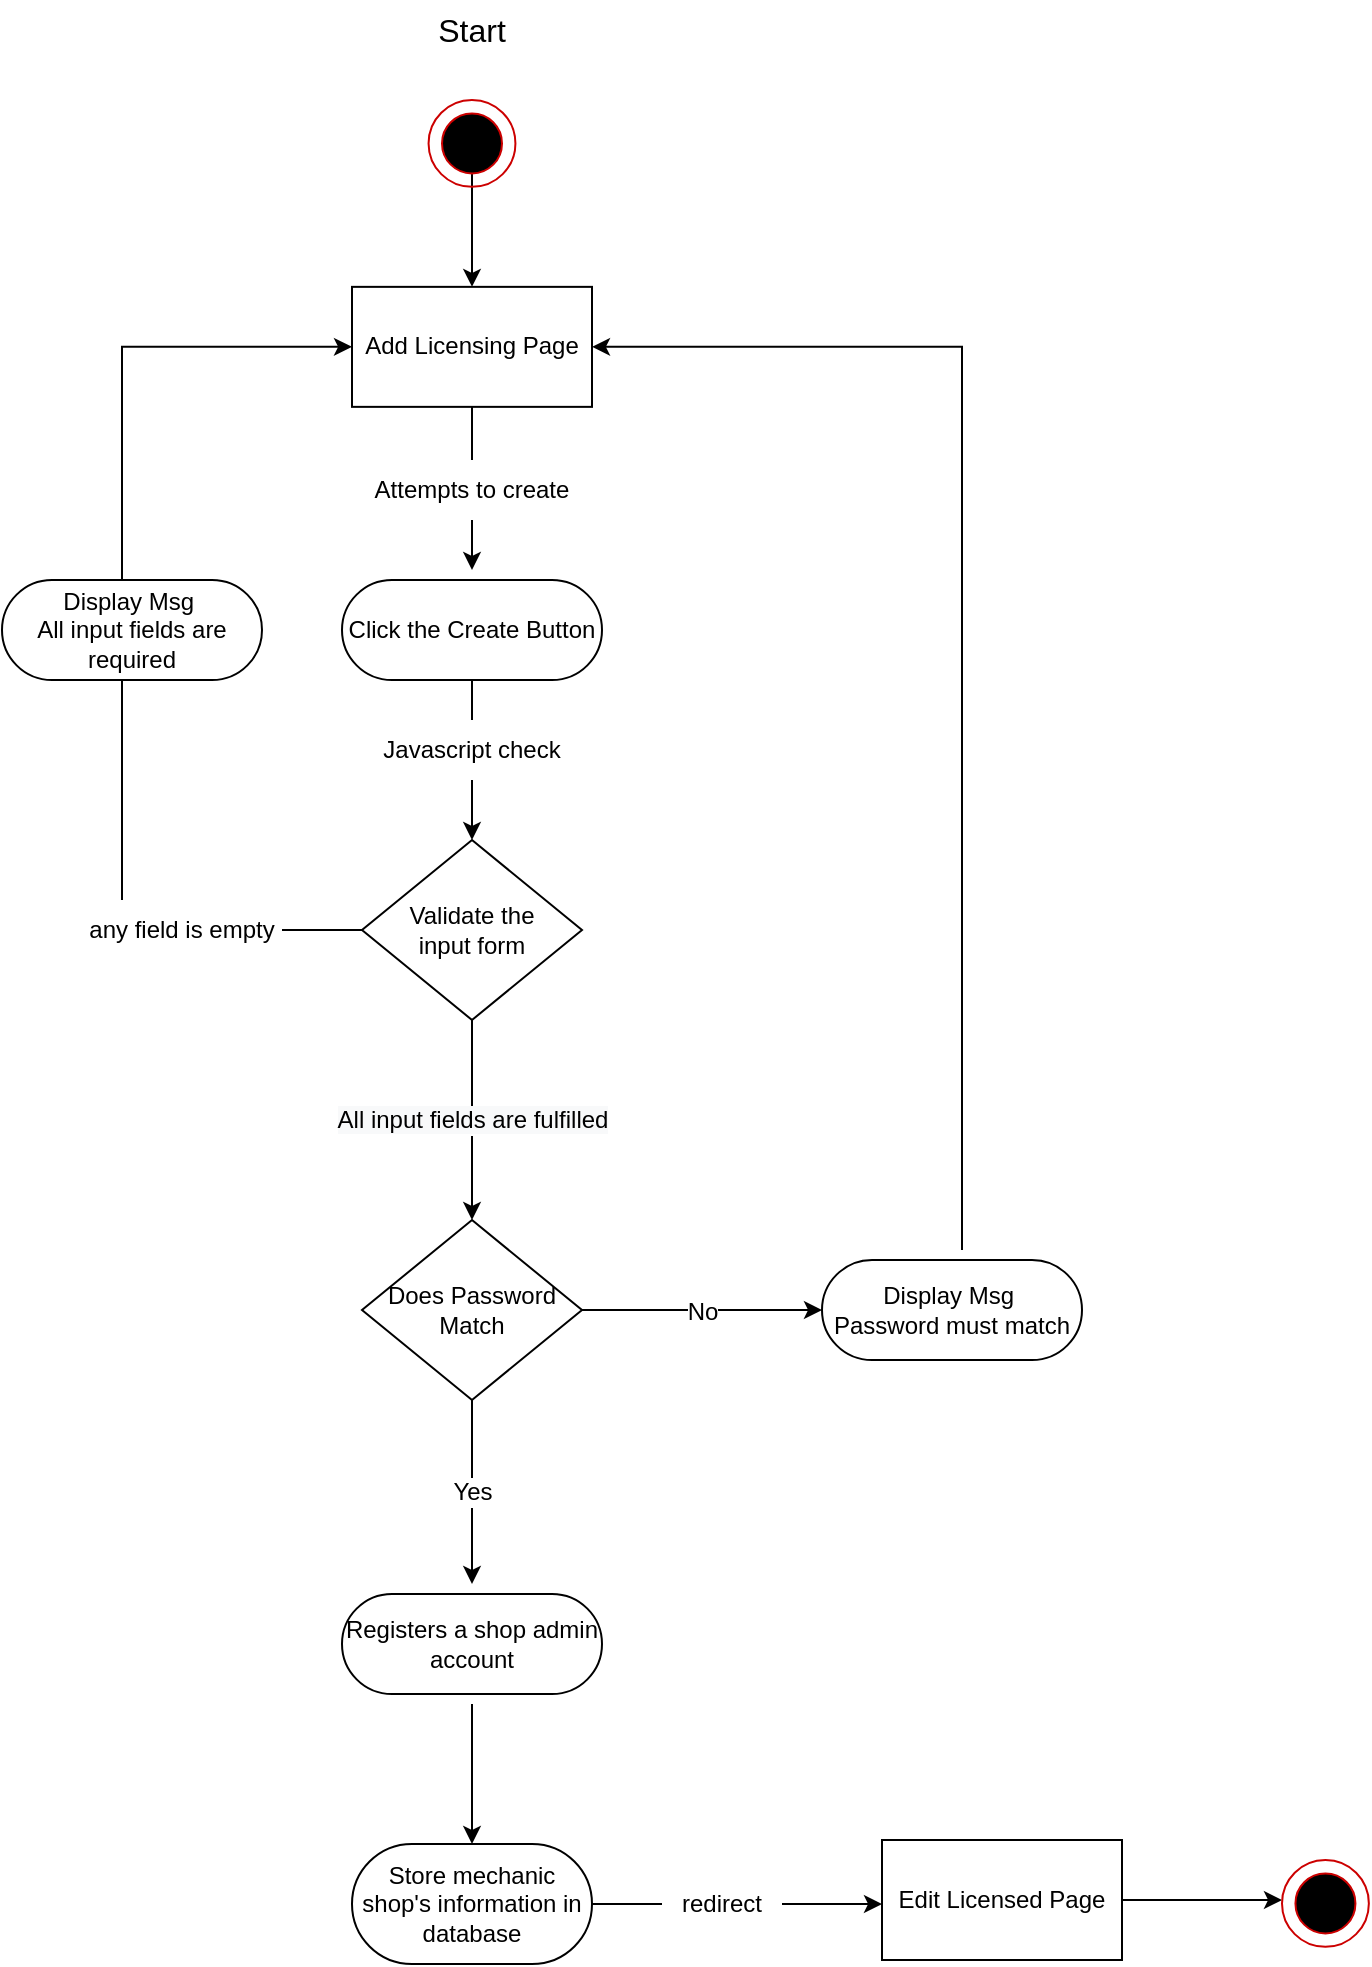 <mxfile version="20.2.3" type="device"><diagram id="Xf2E1u1W4AktfVjYD2Iz" name="Page-1"><mxGraphModel dx="782" dy="531" grid="1" gridSize="10" guides="1" tooltips="1" connect="1" arrows="1" fold="1" page="1" pageScale="1" pageWidth="2336" pageHeight="1654" math="0" shadow="0"><root><mxCell id="0"/><mxCell id="1" parent="0"/><mxCell id="W9J9LP8td58npqGqv68i-1" value="" style="edgeStyle=orthogonalEdgeStyle;rounded=0;orthogonalLoop=1;jettySize=auto;html=1;" edge="1" parent="1" source="W9J9LP8td58npqGqv68i-4"><mxGeometry relative="1" as="geometry"><mxPoint x="1115" y="203.43" as="targetPoint"/></mxGeometry></mxCell><mxCell id="W9J9LP8td58npqGqv68i-2" value="" style="group" vertex="1" connectable="0" parent="1"><mxGeometry x="1093.28" y="110" width="43.43" height="43.43" as="geometry"/></mxCell><mxCell id="W9J9LP8td58npqGqv68i-3" value="" style="ellipse;whiteSpace=wrap;html=1;aspect=fixed;fillColor=none;strokeColor=#CC0000;" vertex="1" parent="W9J9LP8td58npqGqv68i-2"><mxGeometry width="43.43" height="43.43" as="geometry"/></mxCell><mxCell id="W9J9LP8td58npqGqv68i-4" value="" style="ellipse;whiteSpace=wrap;html=1;aspect=fixed;fillColor=#000000;strokeColor=#CC0000;" vertex="1" parent="W9J9LP8td58npqGqv68i-2"><mxGeometry x="6.72" y="6.71" width="30" height="30" as="geometry"/></mxCell><mxCell id="W9J9LP8td58npqGqv68i-5" value="&lt;font style=&quot;font-size: 16px;&quot;&gt;Start&lt;/font&gt;" style="text;html=1;strokeColor=none;fillColor=none;align=center;verticalAlign=middle;whiteSpace=wrap;rounded=0;" vertex="1" parent="1"><mxGeometry x="1085" y="60" width="60" height="30" as="geometry"/></mxCell><mxCell id="W9J9LP8td58npqGqv68i-6" value="" style="edgeStyle=orthogonalEdgeStyle;rounded=0;orthogonalLoop=1;jettySize=auto;html=1;fontSize=12;startArrow=none;" edge="1" parent="1" source="W9J9LP8td58npqGqv68i-14" target="W9J9LP8td58npqGqv68i-13"><mxGeometry relative="1" as="geometry"/></mxCell><mxCell id="W9J9LP8td58npqGqv68i-7" value="Click the Create Button" style="rounded=1;whiteSpace=wrap;html=1;perimeterSpacing=5;arcSize=50;" vertex="1" parent="1"><mxGeometry x="1050" y="350" width="130" height="50" as="geometry"/></mxCell><mxCell id="W9J9LP8td58npqGqv68i-8" style="edgeStyle=orthogonalEdgeStyle;rounded=0;orthogonalLoop=1;jettySize=auto;html=1;fontSize=12;" edge="1" parent="1" source="W9J9LP8td58npqGqv68i-9" target="W9J9LP8td58npqGqv68i-7"><mxGeometry relative="1" as="geometry"/></mxCell><mxCell id="W9J9LP8td58npqGqv68i-9" value="Add Licensing Page" style="rounded=0;whiteSpace=wrap;html=1;" vertex="1" parent="1"><mxGeometry x="1055" y="203.43" width="120" height="60" as="geometry"/></mxCell><mxCell id="W9J9LP8td58npqGqv68i-10" value="Attempts to create" style="text;html=1;strokeColor=none;fillColor=default;align=center;verticalAlign=middle;whiteSpace=wrap;rounded=0;fontSize=12;" vertex="1" parent="1"><mxGeometry x="1065" y="290" width="100" height="30" as="geometry"/></mxCell><mxCell id="W9J9LP8td58npqGqv68i-11" style="edgeStyle=orthogonalEdgeStyle;rounded=0;orthogonalLoop=1;jettySize=auto;html=1;entryX=0;entryY=0.5;entryDx=0;entryDy=0;fontSize=12;startArrow=none;" edge="1" parent="1" source="W9J9LP8td58npqGqv68i-17" target="W9J9LP8td58npqGqv68i-9"><mxGeometry relative="1" as="geometry"><Array as="points"><mxPoint x="940" y="233"/></Array></mxGeometry></mxCell><mxCell id="W9J9LP8td58npqGqv68i-12" value="&lt;span style=&quot;background-color: rgb(248, 249, 250);&quot;&gt;All input fields are fulfilled&lt;/span&gt;" style="edgeStyle=orthogonalEdgeStyle;rounded=0;orthogonalLoop=1;jettySize=auto;html=1;fontSize=12;" edge="1" parent="1" source="W9J9LP8td58npqGqv68i-13" target="W9J9LP8td58npqGqv68i-21"><mxGeometry relative="1" as="geometry"/></mxCell><mxCell id="W9J9LP8td58npqGqv68i-13" value="Validate the &lt;br&gt;input form" style="rhombus;whiteSpace=wrap;html=1;fontSize=12;strokeColor=default;fillColor=default;" vertex="1" parent="1"><mxGeometry x="1060" y="480" width="110" height="90" as="geometry"/></mxCell><mxCell id="W9J9LP8td58npqGqv68i-14" value="Javascript check" style="text;html=1;strokeColor=none;fillColor=default;align=center;verticalAlign=middle;whiteSpace=wrap;rounded=0;fontSize=12;" vertex="1" parent="1"><mxGeometry x="1050" y="420" width="130" height="30" as="geometry"/></mxCell><mxCell id="W9J9LP8td58npqGqv68i-15" value="" style="edgeStyle=orthogonalEdgeStyle;rounded=0;orthogonalLoop=1;jettySize=auto;html=1;fontSize=12;endArrow=none;" edge="1" parent="1" source="W9J9LP8td58npqGqv68i-7" target="W9J9LP8td58npqGqv68i-14"><mxGeometry relative="1" as="geometry"><mxPoint x="1115" y="405" as="sourcePoint"/><mxPoint x="1115" y="470" as="targetPoint"/></mxGeometry></mxCell><mxCell id="W9J9LP8td58npqGqv68i-16" value="" style="edgeStyle=orthogonalEdgeStyle;rounded=0;orthogonalLoop=1;jettySize=auto;html=1;entryX=0;entryY=0.5;entryDx=0;entryDy=0;fontSize=12;endArrow=none;" edge="1" parent="1" source="W9J9LP8td58npqGqv68i-13" target="W9J9LP8td58npqGqv68i-17"><mxGeometry relative="1" as="geometry"><mxPoint x="1060" y="525" as="sourcePoint"/><mxPoint x="1055" y="233.43" as="targetPoint"/><Array as="points"><mxPoint x="940" y="525"/></Array></mxGeometry></mxCell><mxCell id="W9J9LP8td58npqGqv68i-17" value="any field is empty" style="text;html=1;strokeColor=none;fillColor=default;align=center;verticalAlign=middle;whiteSpace=wrap;rounded=0;fontSize=12;" vertex="1" parent="1"><mxGeometry x="920" y="510" width="100" height="30" as="geometry"/></mxCell><mxCell id="W9J9LP8td58npqGqv68i-18" value="Display Msg&amp;nbsp;&lt;br&gt;All input fields are required" style="rounded=1;whiteSpace=wrap;html=1;perimeterSpacing=5;arcSize=50;" vertex="1" parent="1"><mxGeometry x="880" y="350" width="130" height="50" as="geometry"/></mxCell><mxCell id="W9J9LP8td58npqGqv68i-19" value="No" style="edgeStyle=orthogonalEdgeStyle;rounded=0;orthogonalLoop=1;jettySize=auto;html=1;fontSize=12;" edge="1" parent="1" source="W9J9LP8td58npqGqv68i-21"><mxGeometry relative="1" as="geometry"><mxPoint x="1290" y="715" as="targetPoint"/></mxGeometry></mxCell><mxCell id="W9J9LP8td58npqGqv68i-20" value="Yes" style="edgeStyle=orthogonalEdgeStyle;rounded=0;orthogonalLoop=1;jettySize=auto;html=1;fontSize=12;" edge="1" parent="1" source="W9J9LP8td58npqGqv68i-21" target="W9J9LP8td58npqGqv68i-25"><mxGeometry relative="1" as="geometry"/></mxCell><mxCell id="W9J9LP8td58npqGqv68i-21" value="Does Password Match" style="rhombus;whiteSpace=wrap;html=1;fontSize=12;strokeColor=default;fillColor=default;" vertex="1" parent="1"><mxGeometry x="1060" y="670" width="110" height="90" as="geometry"/></mxCell><mxCell id="W9J9LP8td58npqGqv68i-22" style="edgeStyle=orthogonalEdgeStyle;rounded=0;orthogonalLoop=1;jettySize=auto;html=1;entryX=1;entryY=0.5;entryDx=0;entryDy=0;fontSize=12;" edge="1" parent="1" source="W9J9LP8td58npqGqv68i-23" target="W9J9LP8td58npqGqv68i-9"><mxGeometry relative="1" as="geometry"><Array as="points"><mxPoint x="1360" y="233"/></Array></mxGeometry></mxCell><mxCell id="W9J9LP8td58npqGqv68i-23" value="Display Msg&amp;nbsp;&lt;br&gt;Password must match" style="rounded=1;whiteSpace=wrap;html=1;perimeterSpacing=5;arcSize=50;" vertex="1" parent="1"><mxGeometry x="1290" y="690" width="130" height="50" as="geometry"/></mxCell><mxCell id="W9J9LP8td58npqGqv68i-24" value="" style="edgeStyle=orthogonalEdgeStyle;rounded=0;orthogonalLoop=1;jettySize=auto;html=1;fontSize=12;" edge="1" parent="1" source="W9J9LP8td58npqGqv68i-25" target="W9J9LP8td58npqGqv68i-27"><mxGeometry relative="1" as="geometry"/></mxCell><mxCell id="W9J9LP8td58npqGqv68i-25" value="Registers a shop admin account" style="rounded=1;whiteSpace=wrap;html=1;perimeterSpacing=5;arcSize=50;" vertex="1" parent="1"><mxGeometry x="1050" y="857" width="130" height="50" as="geometry"/></mxCell><mxCell id="W9J9LP8td58npqGqv68i-26" style="edgeStyle=orthogonalEdgeStyle;rounded=0;orthogonalLoop=1;jettySize=auto;html=1;fontSize=12;startArrow=none;" edge="1" parent="1" source="W9J9LP8td58npqGqv68i-28"><mxGeometry relative="1" as="geometry"><mxPoint x="1320" y="1012" as="targetPoint"/></mxGeometry></mxCell><mxCell id="W9J9LP8td58npqGqv68i-27" value="Store mechanic shop's information in database" style="whiteSpace=wrap;html=1;rounded=1;arcSize=50;" vertex="1" parent="1"><mxGeometry x="1055" y="982" width="120" height="60" as="geometry"/></mxCell><mxCell id="W9J9LP8td58npqGqv68i-28" value="redirect" style="text;html=1;strokeColor=none;fillColor=none;align=center;verticalAlign=middle;whiteSpace=wrap;rounded=0;fontSize=12;" vertex="1" parent="1"><mxGeometry x="1210" y="997" width="60" height="30" as="geometry"/></mxCell><mxCell id="W9J9LP8td58npqGqv68i-29" value="" style="edgeStyle=orthogonalEdgeStyle;rounded=0;orthogonalLoop=1;jettySize=auto;html=1;fontSize=12;endArrow=none;" edge="1" parent="1" source="W9J9LP8td58npqGqv68i-27" target="W9J9LP8td58npqGqv68i-28"><mxGeometry relative="1" as="geometry"><mxPoint x="1280.0" y="1012" as="targetPoint"/><mxPoint x="1175" y="1012" as="sourcePoint"/><Array as="points"><mxPoint x="1180" y="1012"/><mxPoint x="1180" y="1012"/></Array></mxGeometry></mxCell><mxCell id="W9J9LP8td58npqGqv68i-30" style="edgeStyle=orthogonalEdgeStyle;rounded=0;orthogonalLoop=1;jettySize=auto;html=1;fontSize=12;" edge="1" parent="1" source="W9J9LP8td58npqGqv68i-31"><mxGeometry relative="1" as="geometry"><mxPoint x="1520.0" y="1010" as="targetPoint"/></mxGeometry></mxCell><mxCell id="W9J9LP8td58npqGqv68i-31" value="Edit Licensed Page" style="rounded=0;whiteSpace=wrap;html=1;fontSize=12;strokeColor=default;fillColor=default;" vertex="1" parent="1"><mxGeometry x="1320" y="980" width="120" height="60" as="geometry"/></mxCell><mxCell id="W9J9LP8td58npqGqv68i-32" value="" style="group" vertex="1" connectable="0" parent="1"><mxGeometry x="1520" y="990" width="43.43" height="43.43" as="geometry"/></mxCell><mxCell id="W9J9LP8td58npqGqv68i-33" value="" style="ellipse;whiteSpace=wrap;html=1;aspect=fixed;fillColor=none;strokeColor=#CC0000;" vertex="1" parent="W9J9LP8td58npqGqv68i-32"><mxGeometry width="43.43" height="43.43" as="geometry"/></mxCell><mxCell id="W9J9LP8td58npqGqv68i-34" value="" style="ellipse;whiteSpace=wrap;html=1;aspect=fixed;fillColor=#000000;strokeColor=#CC0000;" vertex="1" parent="W9J9LP8td58npqGqv68i-32"><mxGeometry x="6.72" y="6.71" width="30" height="30" as="geometry"/></mxCell></root></mxGraphModel></diagram></mxfile>